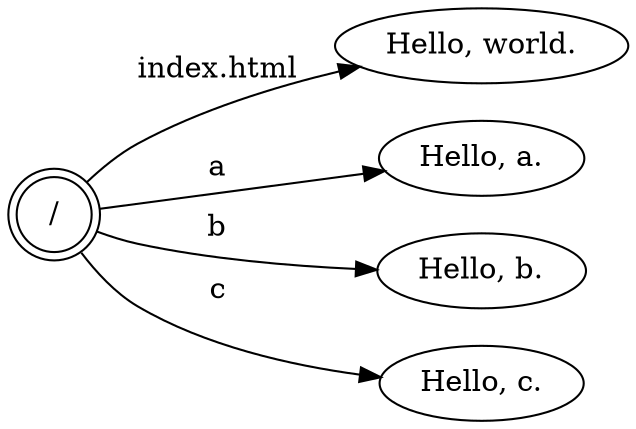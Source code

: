 digraph g {
  rankdir=LR;
  root [shape=doublecircle, label="/"];
  root -> "Hello, world." [label="index.html"];
  root -> "Hello, a." [label="a"];
  root -> "Hello, b." [label="b"];
  root -> "Hello, c." [label="c"];
}